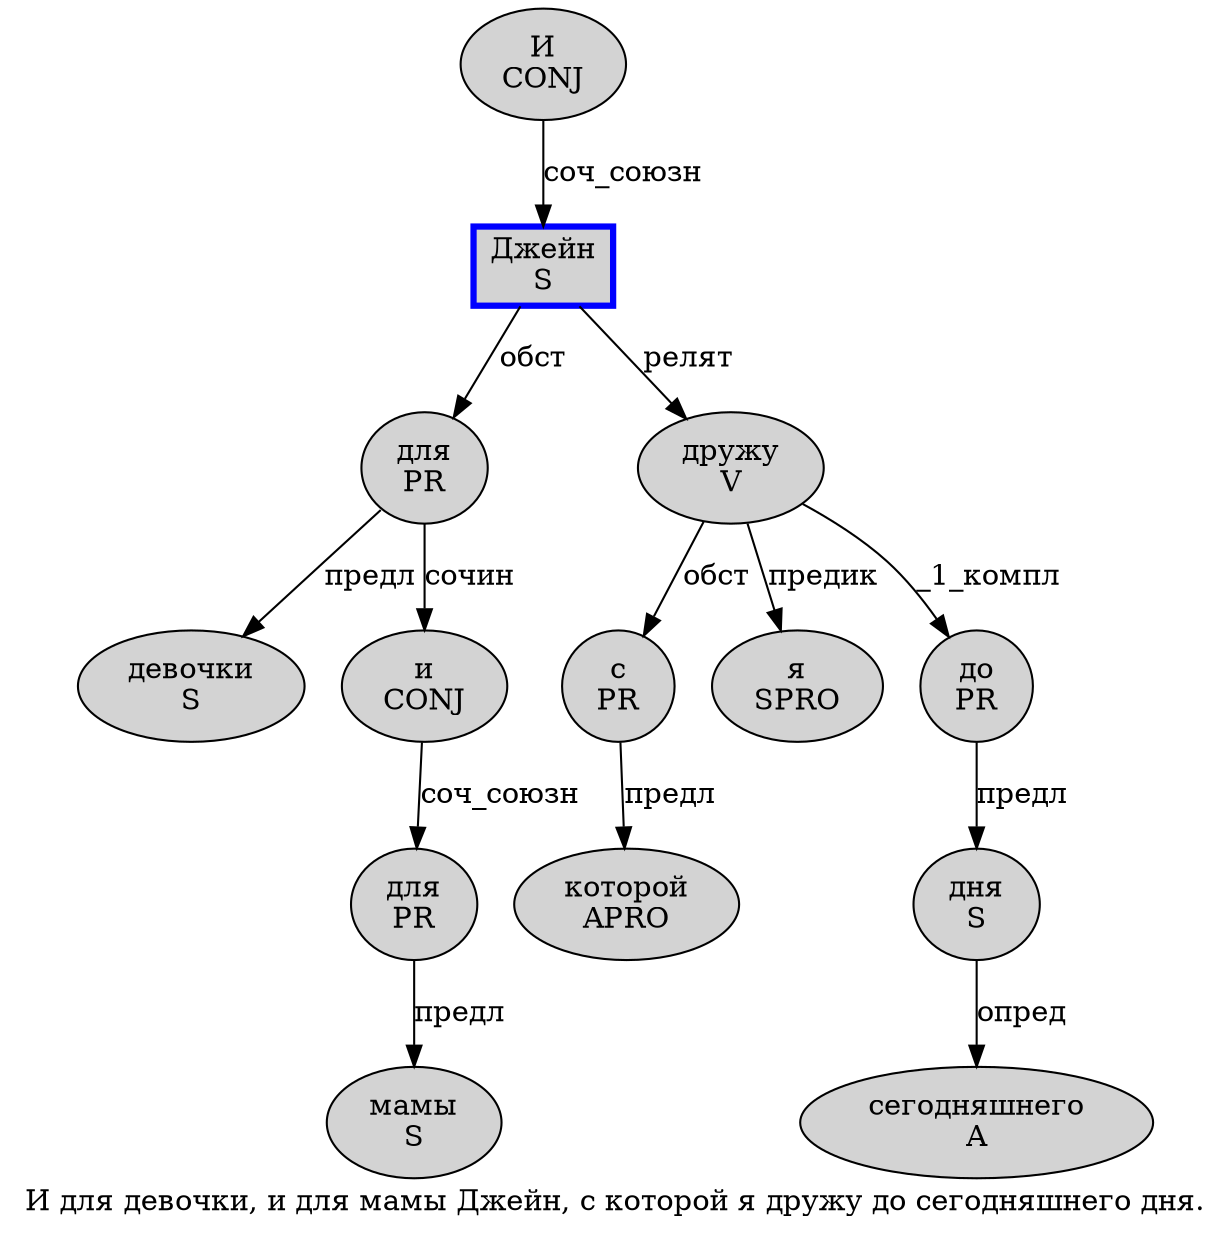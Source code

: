 digraph SENTENCE_977 {
	graph [label="И для девочки, и для мамы Джейн, с которой я дружу до сегодняшнего дня."]
	node [style=filled]
		0 [label="И
CONJ" color="" fillcolor=lightgray penwidth=1 shape=ellipse]
		1 [label="для
PR" color="" fillcolor=lightgray penwidth=1 shape=ellipse]
		2 [label="девочки
S" color="" fillcolor=lightgray penwidth=1 shape=ellipse]
		4 [label="и
CONJ" color="" fillcolor=lightgray penwidth=1 shape=ellipse]
		5 [label="для
PR" color="" fillcolor=lightgray penwidth=1 shape=ellipse]
		6 [label="мамы
S" color="" fillcolor=lightgray penwidth=1 shape=ellipse]
		7 [label="Джейн
S" color=blue fillcolor=lightgray penwidth=3 shape=box]
		9 [label="с
PR" color="" fillcolor=lightgray penwidth=1 shape=ellipse]
		10 [label="которой
APRO" color="" fillcolor=lightgray penwidth=1 shape=ellipse]
		11 [label="я
SPRO" color="" fillcolor=lightgray penwidth=1 shape=ellipse]
		12 [label="дружу
V" color="" fillcolor=lightgray penwidth=1 shape=ellipse]
		13 [label="до
PR" color="" fillcolor=lightgray penwidth=1 shape=ellipse]
		14 [label="сегодняшнего
A" color="" fillcolor=lightgray penwidth=1 shape=ellipse]
		15 [label="дня
S" color="" fillcolor=lightgray penwidth=1 shape=ellipse]
			0 -> 7 [label="соч_союзн"]
			1 -> 2 [label="предл"]
			1 -> 4 [label="сочин"]
			12 -> 9 [label="обст"]
			12 -> 11 [label="предик"]
			12 -> 13 [label="_1_компл"]
			7 -> 1 [label="обст"]
			7 -> 12 [label="релят"]
			5 -> 6 [label="предл"]
			4 -> 5 [label="соч_союзн"]
			9 -> 10 [label="предл"]
			15 -> 14 [label="опред"]
			13 -> 15 [label="предл"]
}